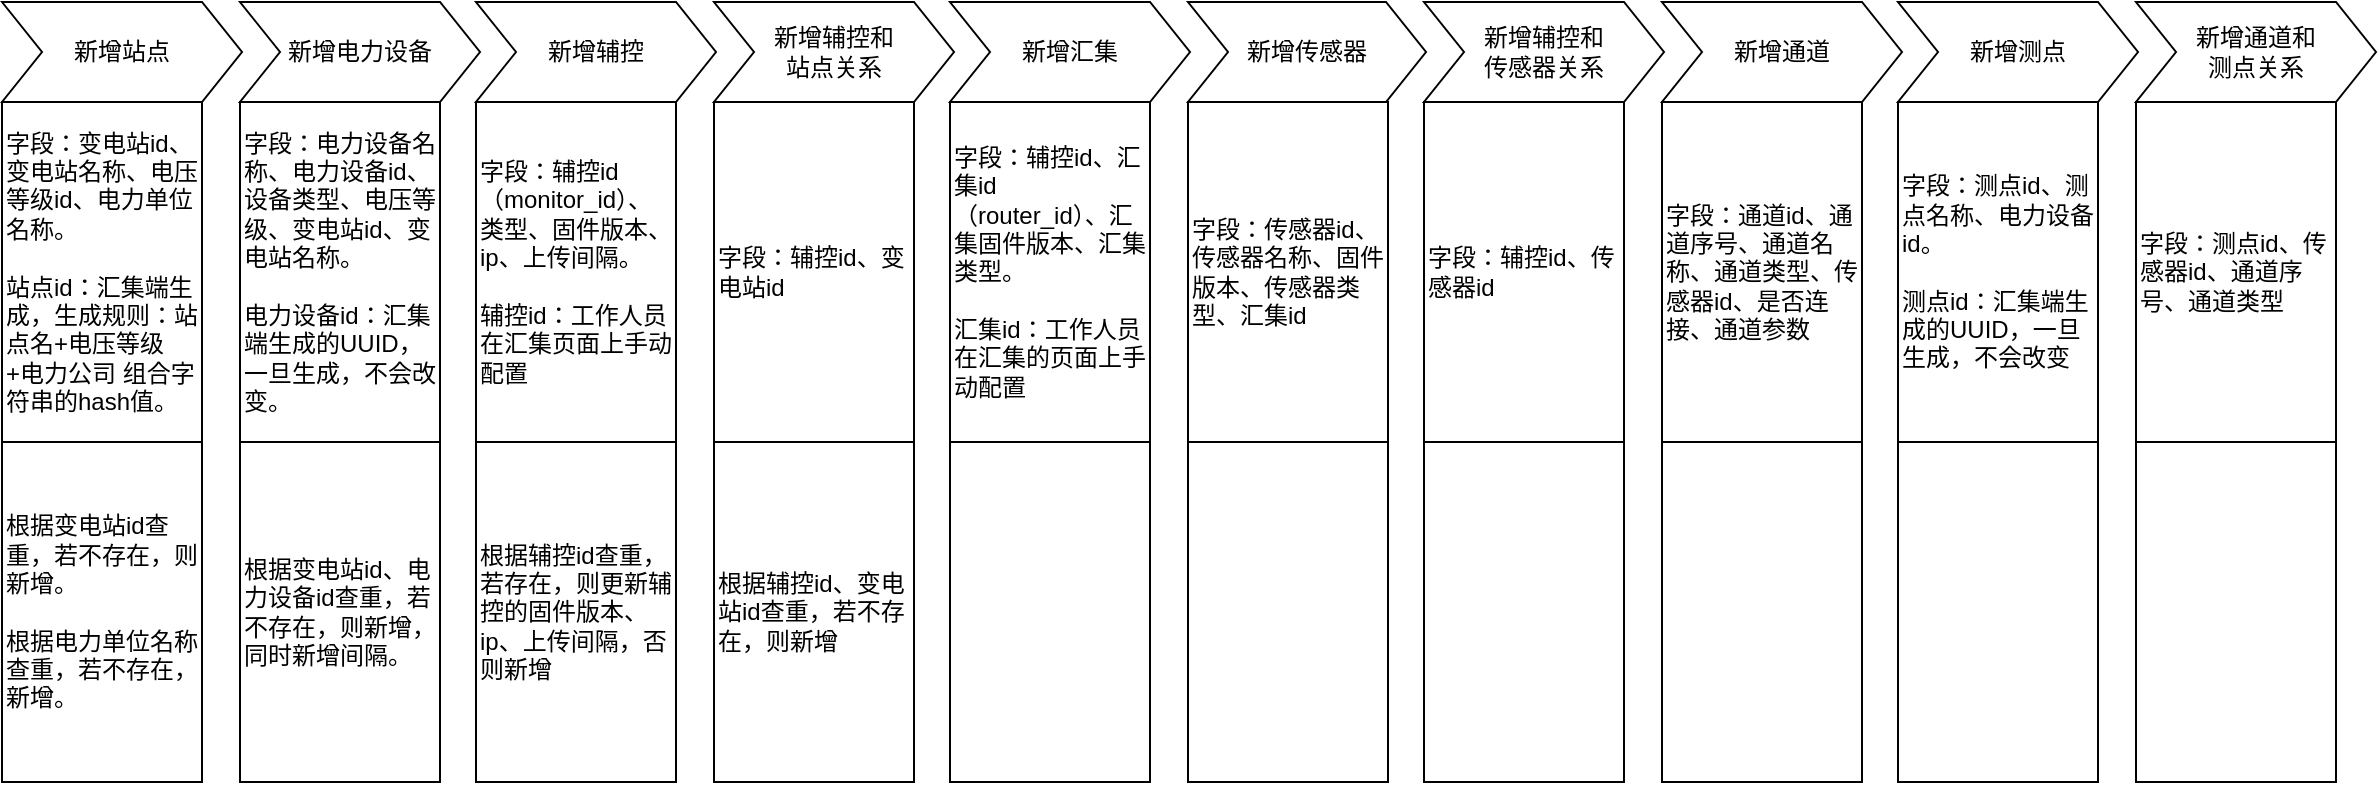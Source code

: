 <mxfile version="21.1.5" type="github">
  <diagram id="2LNsqYRfF_2a9wQbC-hy" name="第 1 页">
    <mxGraphModel dx="1386" dy="759" grid="1" gridSize="10" guides="1" tooltips="1" connect="1" arrows="1" fold="1" page="1" pageScale="1" pageWidth="827" pageHeight="1169" math="0" shadow="0">
      <root>
        <mxCell id="0" />
        <mxCell id="1" parent="0" />
        <mxCell id="ma3rFdnsJIv0rdrr-OAx-1" value="" style="group" parent="1" vertex="1" connectable="0">
          <mxGeometry x="50" y="190" width="120" height="220" as="geometry" />
        </mxCell>
        <mxCell id="uySCykuwLdHWuhwp8EWd-64" value="新增站点" style="shape=step;perimeter=stepPerimeter;whiteSpace=wrap;html=1;fixedSize=1;" parent="ma3rFdnsJIv0rdrr-OAx-1" vertex="1">
          <mxGeometry width="120" height="50" as="geometry" />
        </mxCell>
        <mxCell id="uySCykuwLdHWuhwp8EWd-66" value="字段：变电站id、变电站名称、电压等级id、电力单位名称。&lt;br&gt;&lt;br&gt;站点id：汇集端生成，生成规则：站点名+电压等级+电力公司 组合字符串的hash值。" style="rounded=0;whiteSpace=wrap;html=1;align=left;" parent="ma3rFdnsJIv0rdrr-OAx-1" vertex="1">
          <mxGeometry y="50" width="100" height="170" as="geometry" />
        </mxCell>
        <mxCell id="ma3rFdnsJIv0rdrr-OAx-2" value="" style="group;align=center;" parent="1" vertex="1" connectable="0">
          <mxGeometry x="169" y="190" width="120" height="220" as="geometry" />
        </mxCell>
        <mxCell id="uySCykuwLdHWuhwp8EWd-67" value="新增电力设备" style="shape=step;perimeter=stepPerimeter;whiteSpace=wrap;html=1;fixedSize=1;align=center;" parent="ma3rFdnsJIv0rdrr-OAx-2" vertex="1">
          <mxGeometry width="120" height="50" as="geometry" />
        </mxCell>
        <mxCell id="uySCykuwLdHWuhwp8EWd-68" value="字段：电力设备名称、电力设备id、设备类型、电压等级、变电站id、变电站名称。&lt;br&gt;&lt;br&gt;电力设备id：汇集端生成的UUID，一旦生成，不会改变。" style="rounded=0;whiteSpace=wrap;html=1;align=left;" parent="ma3rFdnsJIv0rdrr-OAx-2" vertex="1">
          <mxGeometry y="50" width="100" height="170" as="geometry" />
        </mxCell>
        <mxCell id="ma3rFdnsJIv0rdrr-OAx-3" value="" style="group" parent="1" vertex="1" connectable="0">
          <mxGeometry x="287" y="190" width="120" height="220" as="geometry" />
        </mxCell>
        <mxCell id="uySCykuwLdHWuhwp8EWd-69" value="新增辅控" style="shape=step;perimeter=stepPerimeter;whiteSpace=wrap;html=1;fixedSize=1;" parent="ma3rFdnsJIv0rdrr-OAx-3" vertex="1">
          <mxGeometry width="120" height="50" as="geometry" />
        </mxCell>
        <mxCell id="uySCykuwLdHWuhwp8EWd-70" value="字段：辅控id（monitor_id）、类型、固件版本、ip、上传间隔。&lt;br&gt;&lt;br&gt;辅控id：工作人员在汇集页面上手动配置" style="rounded=0;whiteSpace=wrap;html=1;align=left;" parent="ma3rFdnsJIv0rdrr-OAx-3" vertex="1">
          <mxGeometry y="50" width="100" height="170" as="geometry" />
        </mxCell>
        <mxCell id="ma3rFdnsJIv0rdrr-OAx-4" value="" style="group" parent="1" vertex="1" connectable="0">
          <mxGeometry x="406" y="190" width="120" height="220" as="geometry" />
        </mxCell>
        <mxCell id="uySCykuwLdHWuhwp8EWd-71" value="新增辅控和&lt;br&gt;站点关系" style="shape=step;perimeter=stepPerimeter;whiteSpace=wrap;html=1;fixedSize=1;" parent="ma3rFdnsJIv0rdrr-OAx-4" vertex="1">
          <mxGeometry width="120" height="50" as="geometry" />
        </mxCell>
        <mxCell id="uySCykuwLdHWuhwp8EWd-72" value="字段：辅控id、变电站id" style="rounded=0;whiteSpace=wrap;html=1;align=left;" parent="ma3rFdnsJIv0rdrr-OAx-4" vertex="1">
          <mxGeometry y="50" width="100" height="170" as="geometry" />
        </mxCell>
        <mxCell id="ma3rFdnsJIv0rdrr-OAx-5" value="" style="group" parent="1" vertex="1" connectable="0">
          <mxGeometry x="524" y="190" width="120" height="220" as="geometry" />
        </mxCell>
        <mxCell id="uySCykuwLdHWuhwp8EWd-73" value="新增汇集" style="shape=step;perimeter=stepPerimeter;whiteSpace=wrap;html=1;fixedSize=1;" parent="ma3rFdnsJIv0rdrr-OAx-5" vertex="1">
          <mxGeometry width="120" height="50" as="geometry" />
        </mxCell>
        <mxCell id="uySCykuwLdHWuhwp8EWd-74" value="字段：辅控id、汇集id（router_id）、汇集固件版本、汇集类型。&lt;br&gt;&lt;br&gt;汇集id：工作人员在汇集的页面上手动配置" style="rounded=0;whiteSpace=wrap;html=1;align=left;" parent="ma3rFdnsJIv0rdrr-OAx-5" vertex="1">
          <mxGeometry y="50" width="100" height="170" as="geometry" />
        </mxCell>
        <mxCell id="ma3rFdnsJIv0rdrr-OAx-6" value="" style="group" parent="1" vertex="1" connectable="0">
          <mxGeometry x="643" y="190" width="119" height="220" as="geometry" />
        </mxCell>
        <mxCell id="uySCykuwLdHWuhwp8EWd-75" value="新增传感器" style="shape=step;perimeter=stepPerimeter;whiteSpace=wrap;html=1;fixedSize=1;" parent="ma3rFdnsJIv0rdrr-OAx-6" vertex="1">
          <mxGeometry width="119" height="50" as="geometry" />
        </mxCell>
        <mxCell id="uySCykuwLdHWuhwp8EWd-76" value="字段：传感器id、传感器名称、固件版本、传感器类型、汇集id" style="rounded=0;whiteSpace=wrap;html=1;align=left;" parent="ma3rFdnsJIv0rdrr-OAx-6" vertex="1">
          <mxGeometry y="50" width="100" height="170" as="geometry" />
        </mxCell>
        <mxCell id="ma3rFdnsJIv0rdrr-OAx-7" value="" style="group" parent="1" vertex="1" connectable="0">
          <mxGeometry x="761" y="190" width="120" height="220" as="geometry" />
        </mxCell>
        <mxCell id="uySCykuwLdHWuhwp8EWd-77" value="新增辅控和&lt;br&gt;传感器关系" style="shape=step;perimeter=stepPerimeter;whiteSpace=wrap;html=1;fixedSize=1;" parent="ma3rFdnsJIv0rdrr-OAx-7" vertex="1">
          <mxGeometry width="120" height="50" as="geometry" />
        </mxCell>
        <mxCell id="uySCykuwLdHWuhwp8EWd-78" value="字段：辅控id、传感器id" style="rounded=0;whiteSpace=wrap;html=1;align=left;" parent="ma3rFdnsJIv0rdrr-OAx-7" vertex="1">
          <mxGeometry y="50" width="100" height="170" as="geometry" />
        </mxCell>
        <mxCell id="ma3rFdnsJIv0rdrr-OAx-8" value="" style="group" parent="1" vertex="1" connectable="0">
          <mxGeometry x="880" y="190" width="120" height="220" as="geometry" />
        </mxCell>
        <mxCell id="uySCykuwLdHWuhwp8EWd-79" value="新增通道" style="shape=step;perimeter=stepPerimeter;whiteSpace=wrap;html=1;fixedSize=1;" parent="ma3rFdnsJIv0rdrr-OAx-8" vertex="1">
          <mxGeometry width="120" height="50" as="geometry" />
        </mxCell>
        <mxCell id="uySCykuwLdHWuhwp8EWd-80" value="字段：通道id、通道序号、通道名称、通道类型、传感器id、是否连接、通道参数" style="rounded=0;whiteSpace=wrap;html=1;align=left;" parent="ma3rFdnsJIv0rdrr-OAx-8" vertex="1">
          <mxGeometry y="50" width="100" height="170" as="geometry" />
        </mxCell>
        <mxCell id="ma3rFdnsJIv0rdrr-OAx-9" value="" style="group" parent="1" vertex="1" connectable="0">
          <mxGeometry x="998" y="190" width="120" height="220" as="geometry" />
        </mxCell>
        <mxCell id="uySCykuwLdHWuhwp8EWd-81" value="新增测点" style="shape=step;perimeter=stepPerimeter;whiteSpace=wrap;html=1;fixedSize=1;" parent="ma3rFdnsJIv0rdrr-OAx-9" vertex="1">
          <mxGeometry width="120" height="50" as="geometry" />
        </mxCell>
        <mxCell id="uySCykuwLdHWuhwp8EWd-82" value="字段：测点id、测点名称、电力设备id。&lt;br&gt;&lt;br&gt;测点id：汇集端生成的UUID，一旦生成，不会改变" style="rounded=0;whiteSpace=wrap;html=1;align=left;" parent="ma3rFdnsJIv0rdrr-OAx-9" vertex="1">
          <mxGeometry y="50" width="100" height="170" as="geometry" />
        </mxCell>
        <mxCell id="ma3rFdnsJIv0rdrr-OAx-10" value="" style="group" parent="1" vertex="1" connectable="0">
          <mxGeometry x="1117" y="190" width="120" height="220" as="geometry" />
        </mxCell>
        <mxCell id="uySCykuwLdHWuhwp8EWd-83" value="新增通道和&lt;br&gt;测点关系" style="shape=step;perimeter=stepPerimeter;whiteSpace=wrap;html=1;fixedSize=1;" parent="ma3rFdnsJIv0rdrr-OAx-10" vertex="1">
          <mxGeometry width="120" height="50" as="geometry" />
        </mxCell>
        <mxCell id="uySCykuwLdHWuhwp8EWd-84" value="字段：测点id、传感器id、通道序号、通道类型" style="rounded=0;whiteSpace=wrap;html=1;align=left;" parent="ma3rFdnsJIv0rdrr-OAx-10" vertex="1">
          <mxGeometry y="50" width="100" height="170" as="geometry" />
        </mxCell>
        <mxCell id="ma3rFdnsJIv0rdrr-OAx-11" value="根据变电站id查重，若不存在，则新增。&lt;br&gt;&lt;br&gt;根据电力单位名称查重，若不存在，新增。" style="rounded=0;whiteSpace=wrap;html=1;align=left;" parent="1" vertex="1">
          <mxGeometry x="50" y="410" width="100" height="170" as="geometry" />
        </mxCell>
        <mxCell id="ma3rFdnsJIv0rdrr-OAx-12" value="根据变电站id、电力设备id查重，若不存在，则新增，同时新增间隔。" style="rounded=0;whiteSpace=wrap;html=1;align=left;" parent="1" vertex="1">
          <mxGeometry x="169" y="410" width="100" height="170" as="geometry" />
        </mxCell>
        <mxCell id="ma3rFdnsJIv0rdrr-OAx-13" value="根据辅控id查重，若存在，则更新辅控的固件版本、ip、上传间隔，否则新增" style="rounded=0;whiteSpace=wrap;html=1;align=left;" parent="1" vertex="1">
          <mxGeometry x="287" y="410" width="100" height="170" as="geometry" />
        </mxCell>
        <mxCell id="ma3rFdnsJIv0rdrr-OAx-14" value="根据辅控id、变电站id查重，若不存在，则新增" style="rounded=0;whiteSpace=wrap;html=1;align=left;" parent="1" vertex="1">
          <mxGeometry x="406" y="410" width="100" height="170" as="geometry" />
        </mxCell>
        <mxCell id="ma3rFdnsJIv0rdrr-OAx-15" value="" style="rounded=0;whiteSpace=wrap;html=1;align=left;" parent="1" vertex="1">
          <mxGeometry x="524" y="410" width="100" height="170" as="geometry" />
        </mxCell>
        <mxCell id="ma3rFdnsJIv0rdrr-OAx-16" value="" style="rounded=0;whiteSpace=wrap;html=1;align=left;" parent="1" vertex="1">
          <mxGeometry x="643" y="410" width="100" height="170" as="geometry" />
        </mxCell>
        <mxCell id="ma3rFdnsJIv0rdrr-OAx-17" value="" style="rounded=0;whiteSpace=wrap;html=1;align=left;" parent="1" vertex="1">
          <mxGeometry x="761" y="410" width="100" height="170" as="geometry" />
        </mxCell>
        <mxCell id="ma3rFdnsJIv0rdrr-OAx-18" value="" style="rounded=0;whiteSpace=wrap;html=1;align=left;" parent="1" vertex="1">
          <mxGeometry x="880" y="410" width="100" height="170" as="geometry" />
        </mxCell>
        <mxCell id="ma3rFdnsJIv0rdrr-OAx-19" value="" style="rounded=0;whiteSpace=wrap;html=1;align=left;" parent="1" vertex="1">
          <mxGeometry x="998" y="410" width="100" height="170" as="geometry" />
        </mxCell>
        <mxCell id="ma3rFdnsJIv0rdrr-OAx-20" value="" style="rounded=0;whiteSpace=wrap;html=1;align=left;" parent="1" vertex="1">
          <mxGeometry x="1117" y="410" width="100" height="170" as="geometry" />
        </mxCell>
      </root>
    </mxGraphModel>
  </diagram>
</mxfile>
